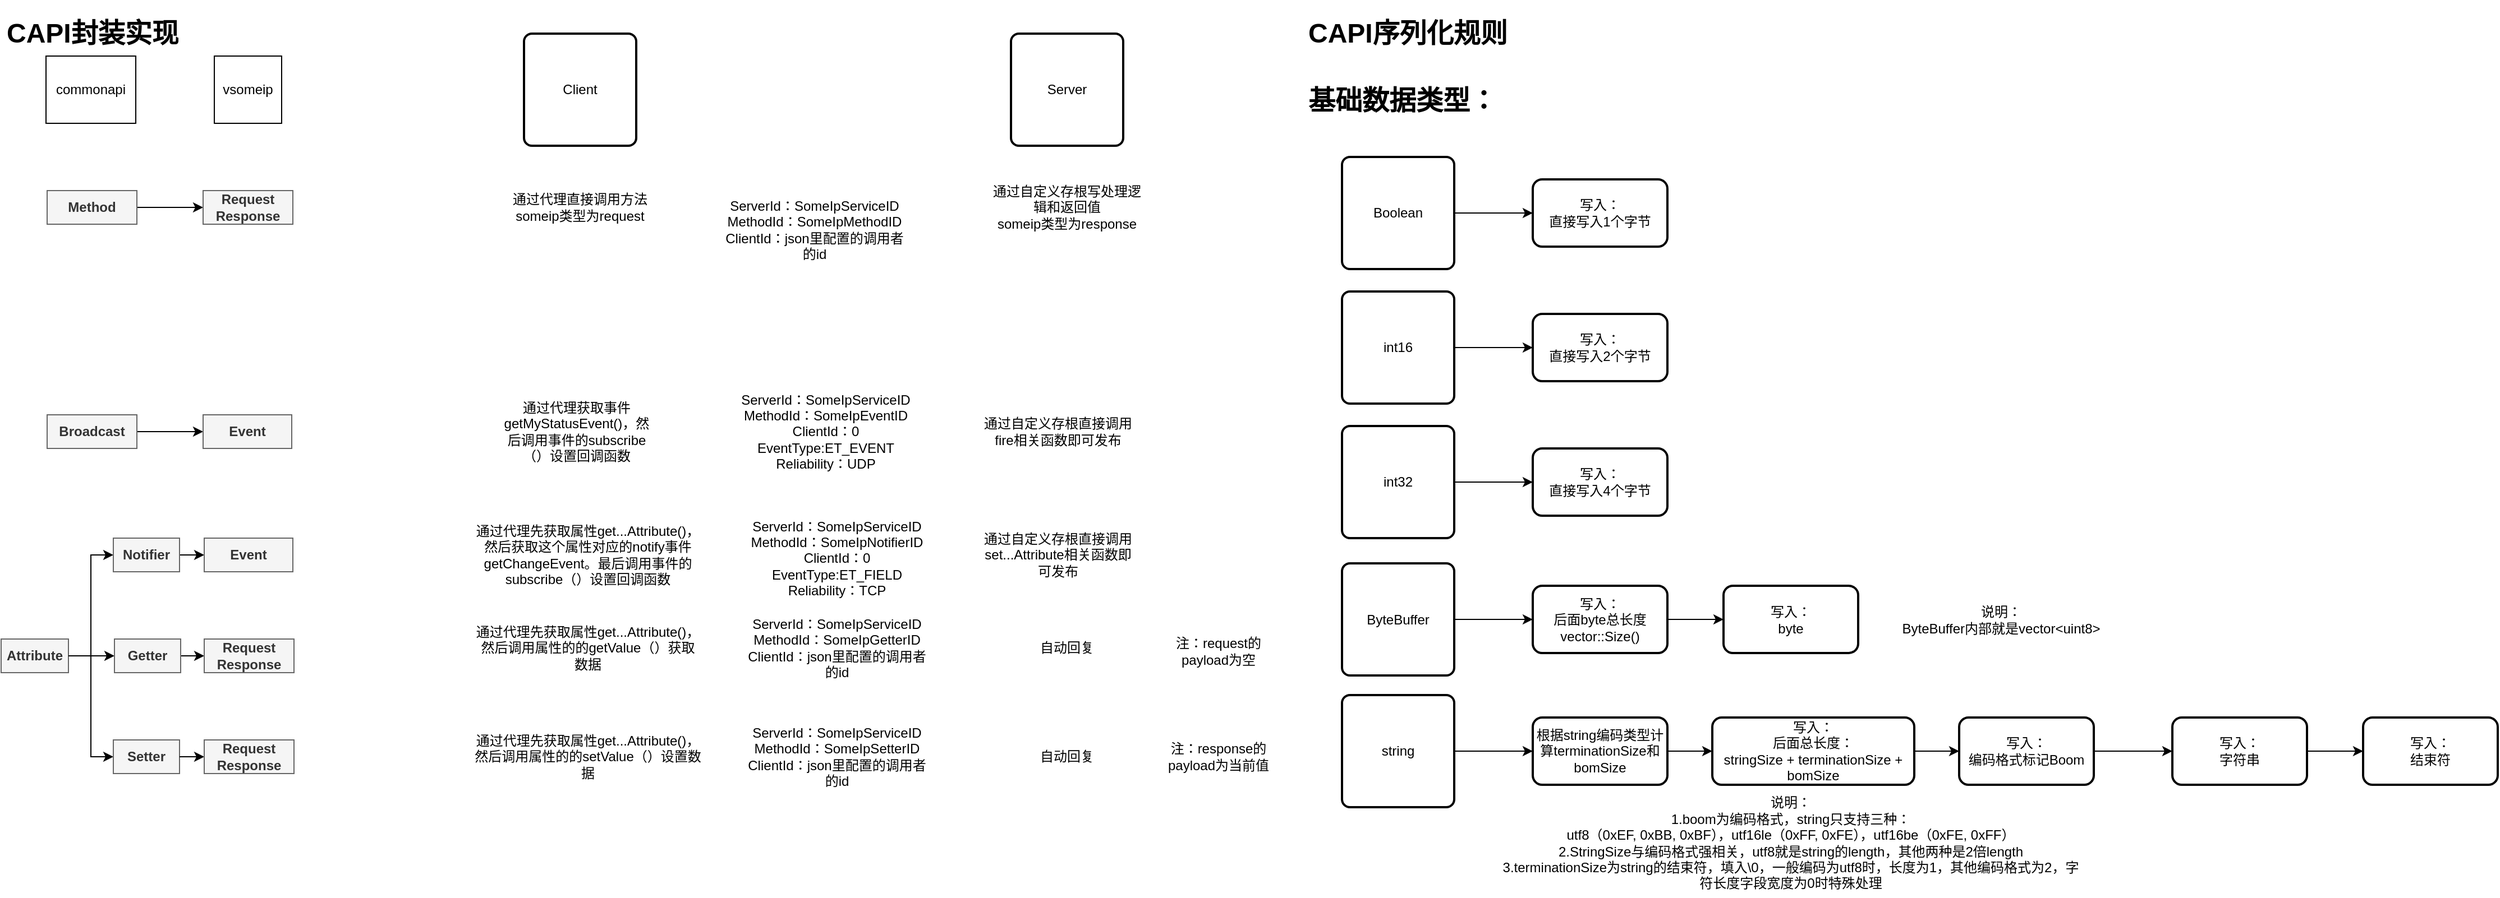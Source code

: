 <mxfile version="18.0.6" type="device"><diagram id="hZ1pwESrEa6yOBvcoKNQ" name="第 1 页"><mxGraphModel dx="2589" dy="-1626" grid="1" gridSize="10" guides="1" tooltips="1" connect="1" arrows="1" fold="1" page="1" pageScale="1" pageWidth="1169" pageHeight="827" math="0" shadow="0"><root><mxCell id="0"/><mxCell id="1" parent="0"/><mxCell id="IYTSFRMUlPZb-1nf8add-149" value="&lt;h1&gt;&lt;/h1&gt;&lt;span style=&quot;font-size: 24px;&quot;&gt;&lt;b&gt;CAPI封装实现&lt;/b&gt;&lt;/span&gt;" style="text;html=1;strokeColor=none;fillColor=none;spacing=5;spacingTop=-20;whiteSpace=wrap;overflow=hidden;rounded=0;" parent="1" vertex="1"><mxGeometry x="-1160" y="2491" width="279" height="40" as="geometry"/></mxCell><mxCell id="IYTSFRMUlPZb-1nf8add-161" style="edgeStyle=orthogonalEdgeStyle;rounded=0;orthogonalLoop=1;jettySize=auto;html=1;entryX=0;entryY=0.5;entryDx=0;entryDy=0;" parent="1" source="IYTSFRMUlPZb-1nf8add-150" target="IYTSFRMUlPZb-1nf8add-160" edge="1"><mxGeometry relative="1" as="geometry"/></mxCell><mxCell id="IYTSFRMUlPZb-1nf8add-150" value="Method" style="text;html=1;align=center;verticalAlign=middle;whiteSpace=wrap;rounded=0;fontStyle=1;fillColor=#f5f5f5;fontColor=#333333;strokeColor=#666666;" parent="1" vertex="1"><mxGeometry x="-1119" y="2651" width="80" height="30" as="geometry"/></mxCell><mxCell id="IYTSFRMUlPZb-1nf8add-151" value="Attribute" style="text;html=1;align=center;verticalAlign=middle;whiteSpace=wrap;rounded=0;fontStyle=1;fillColor=#f5f5f5;fontColor=#333333;strokeColor=#666666;" parent="1" vertex="1"><mxGeometry x="-1160" y="3051" width="60" height="30" as="geometry"/></mxCell><mxCell id="IYTSFRMUlPZb-1nf8add-163" style="edgeStyle=orthogonalEdgeStyle;rounded=0;orthogonalLoop=1;jettySize=auto;html=1;" parent="1" source="IYTSFRMUlPZb-1nf8add-152" target="IYTSFRMUlPZb-1nf8add-162" edge="1"><mxGeometry relative="1" as="geometry"/></mxCell><mxCell id="IYTSFRMUlPZb-1nf8add-152" value="Broadcast" style="text;html=1;align=center;verticalAlign=middle;whiteSpace=wrap;rounded=0;fontStyle=1;fillColor=#f5f5f5;fontColor=#333333;strokeColor=#666666;" parent="1" vertex="1"><mxGeometry x="-1119" y="2851" width="80" height="30" as="geometry"/></mxCell><mxCell id="IYTSFRMUlPZb-1nf8add-153" value="Client" style="rounded=1;whiteSpace=wrap;html=1;absoluteArcSize=1;arcSize=14;strokeWidth=2;" parent="1" vertex="1"><mxGeometry x="-694" y="2511" width="100" height="100" as="geometry"/></mxCell><mxCell id="IYTSFRMUlPZb-1nf8add-154" value="Server" style="rounded=1;whiteSpace=wrap;html=1;absoluteArcSize=1;arcSize=14;strokeWidth=2;" parent="1" vertex="1"><mxGeometry x="-260" y="2511" width="100" height="100" as="geometry"/></mxCell><mxCell id="IYTSFRMUlPZb-1nf8add-155" value="通过代理直接调用方法&lt;br&gt;someip类型为request" style="text;html=1;strokeColor=none;fillColor=none;align=center;verticalAlign=middle;whiteSpace=wrap;rounded=0;" parent="1" vertex="1"><mxGeometry x="-711" y="2636" width="134" height="60" as="geometry"/></mxCell><mxCell id="IYTSFRMUlPZb-1nf8add-156" value="通过自定义存根写处理逻辑和返回值&lt;br&gt;someip类型为response" style="text;html=1;strokeColor=none;fillColor=none;align=center;verticalAlign=middle;whiteSpace=wrap;rounded=0;" parent="1" vertex="1"><mxGeometry x="-277" y="2636" width="134" height="60" as="geometry"/></mxCell><mxCell id="IYTSFRMUlPZb-1nf8add-157" value="vsomeip" style="rounded=0;whiteSpace=wrap;html=1;" parent="1" vertex="1"><mxGeometry x="-970" y="2531" width="60" height="60" as="geometry"/></mxCell><mxCell id="IYTSFRMUlPZb-1nf8add-158" value="commonapi" style="rounded=0;whiteSpace=wrap;html=1;" parent="1" vertex="1"><mxGeometry x="-1120" y="2531" width="80" height="60" as="geometry"/></mxCell><mxCell id="IYTSFRMUlPZb-1nf8add-160" value="Request Response" style="text;html=1;align=center;verticalAlign=middle;whiteSpace=wrap;rounded=0;fontStyle=1;fillColor=#f5f5f5;fontColor=#333333;strokeColor=#666666;" parent="1" vertex="1"><mxGeometry x="-980" y="2651" width="80" height="30" as="geometry"/></mxCell><mxCell id="IYTSFRMUlPZb-1nf8add-162" value="Event" style="text;html=1;align=center;verticalAlign=middle;whiteSpace=wrap;rounded=0;fontStyle=1;fillColor=#f5f5f5;fontColor=#333333;strokeColor=#666666;" parent="1" vertex="1"><mxGeometry x="-980" y="2851" width="79" height="30" as="geometry"/></mxCell><mxCell id="IYTSFRMUlPZb-1nf8add-164" value="通过代理获取事件getMyStatusEvent()，然后调用事件的subscribe（）设置回调函数" style="text;html=1;strokeColor=none;fillColor=none;align=center;verticalAlign=middle;whiteSpace=wrap;rounded=0;" parent="1" vertex="1"><mxGeometry x="-714" y="2836" width="134" height="60" as="geometry"/></mxCell><mxCell id="IYTSFRMUlPZb-1nf8add-165" value="通过自定义存根直接调用fire相关函数即可发布" style="text;html=1;strokeColor=none;fillColor=none;align=center;verticalAlign=middle;whiteSpace=wrap;rounded=0;" parent="1" vertex="1"><mxGeometry x="-285" y="2836" width="134" height="60" as="geometry"/></mxCell><mxCell id="IYTSFRMUlPZb-1nf8add-166" style="edgeStyle=orthogonalEdgeStyle;rounded=0;orthogonalLoop=1;jettySize=auto;html=1;exitX=1;exitY=0.5;exitDx=0;exitDy=0;entryX=0;entryY=0.5;entryDx=0;entryDy=0;" parent="1" source="IYTSFRMUlPZb-1nf8add-151" target="IYTSFRMUlPZb-1nf8add-169" edge="1"><mxGeometry relative="1" as="geometry"><mxPoint x="-1028" y="3066" as="sourcePoint"/></mxGeometry></mxCell><mxCell id="IYTSFRMUlPZb-1nf8add-167" style="edgeStyle=orthogonalEdgeStyle;rounded=0;orthogonalLoop=1;jettySize=auto;html=1;entryX=0;entryY=0.5;entryDx=0;entryDy=0;exitX=1;exitY=0.5;exitDx=0;exitDy=0;" parent="1" source="IYTSFRMUlPZb-1nf8add-151" target="IYTSFRMUlPZb-1nf8add-170" edge="1"><mxGeometry relative="1" as="geometry"><mxPoint x="-1028" y="3066" as="sourcePoint"/></mxGeometry></mxCell><mxCell id="IYTSFRMUlPZb-1nf8add-168" style="edgeStyle=orthogonalEdgeStyle;rounded=0;orthogonalLoop=1;jettySize=auto;html=1;entryX=0;entryY=0.5;entryDx=0;entryDy=0;exitX=1;exitY=0.5;exitDx=0;exitDy=0;" parent="1" source="IYTSFRMUlPZb-1nf8add-151" target="IYTSFRMUlPZb-1nf8add-171" edge="1"><mxGeometry relative="1" as="geometry"><mxPoint x="-1028" y="3066" as="sourcePoint"/></mxGeometry></mxCell><mxCell id="IYTSFRMUlPZb-1nf8add-173" style="edgeStyle=orthogonalEdgeStyle;rounded=0;orthogonalLoop=1;jettySize=auto;html=1;entryX=0;entryY=0.5;entryDx=0;entryDy=0;" parent="1" source="IYTSFRMUlPZb-1nf8add-169" target="IYTSFRMUlPZb-1nf8add-172" edge="1"><mxGeometry relative="1" as="geometry"/></mxCell><mxCell id="IYTSFRMUlPZb-1nf8add-169" value="Notifier" style="text;html=1;align=center;verticalAlign=middle;whiteSpace=wrap;rounded=0;fontStyle=1;fillColor=#f5f5f5;fontColor=#333333;strokeColor=#666666;" parent="1" vertex="1"><mxGeometry x="-1060" y="2961" width="59" height="30" as="geometry"/></mxCell><mxCell id="IYTSFRMUlPZb-1nf8add-180" style="edgeStyle=orthogonalEdgeStyle;rounded=0;orthogonalLoop=1;jettySize=auto;html=1;entryX=0;entryY=0.5;entryDx=0;entryDy=0;" parent="1" source="IYTSFRMUlPZb-1nf8add-170" target="IYTSFRMUlPZb-1nf8add-179" edge="1"><mxGeometry relative="1" as="geometry"/></mxCell><mxCell id="IYTSFRMUlPZb-1nf8add-170" value="Getter" style="text;html=1;align=center;verticalAlign=middle;whiteSpace=wrap;rounded=0;fontStyle=1;fillColor=#f5f5f5;fontColor=#333333;strokeColor=#666666;" parent="1" vertex="1"><mxGeometry x="-1059" y="3051" width="59" height="30" as="geometry"/></mxCell><mxCell id="IYTSFRMUlPZb-1nf8add-171" value="Setter" style="text;html=1;align=center;verticalAlign=middle;whiteSpace=wrap;rounded=0;fontStyle=1;fillColor=#f5f5f5;fontColor=#333333;strokeColor=#666666;" parent="1" vertex="1"><mxGeometry x="-1060" y="3141" width="59" height="30" as="geometry"/></mxCell><mxCell id="IYTSFRMUlPZb-1nf8add-172" value="Event" style="text;html=1;align=center;verticalAlign=middle;whiteSpace=wrap;rounded=0;fontStyle=1;fillColor=#f5f5f5;fontColor=#333333;strokeColor=#666666;" parent="1" vertex="1"><mxGeometry x="-979" y="2961" width="79" height="30" as="geometry"/></mxCell><mxCell id="IYTSFRMUlPZb-1nf8add-174" value="通过代理先获取属性get...Attribute()，然后获取这个属性对应的notify事件getChangeEvent。最后调用事件的subscribe（）设置回调函数" style="text;html=1;strokeColor=none;fillColor=none;align=center;verticalAlign=middle;whiteSpace=wrap;rounded=0;" parent="1" vertex="1"><mxGeometry x="-739" y="2934.75" width="204" height="82.5" as="geometry"/></mxCell><mxCell id="IYTSFRMUlPZb-1nf8add-175" value="通过自定义存根直接调用set...Attribute相关函数即可发布" style="text;html=1;strokeColor=none;fillColor=none;align=center;verticalAlign=middle;whiteSpace=wrap;rounded=0;" parent="1" vertex="1"><mxGeometry x="-285" y="2946" width="134" height="60" as="geometry"/></mxCell><mxCell id="IYTSFRMUlPZb-1nf8add-176" value="ServerId：SomeIpServiceID&lt;br&gt;MethodId：SomeIpNotifierID&lt;br&gt;ClientId：0&lt;br&gt;EventType:ET_FIELD&lt;br&gt;Reliability：TCP" style="text;html=1;strokeColor=none;fillColor=none;align=center;verticalAlign=middle;whiteSpace=wrap;rounded=0;" parent="1" vertex="1"><mxGeometry x="-500" y="2941.25" width="170" height="76" as="geometry"/></mxCell><mxCell id="IYTSFRMUlPZb-1nf8add-177" value="ServerId：SomeIpServiceID&lt;br&gt;MethodId：SomeIpEventID&lt;br&gt;ClientId：0&lt;br&gt;EventType:ET_EVENT&lt;br&gt;Reliability：UDP" style="text;html=1;strokeColor=none;fillColor=none;align=center;verticalAlign=middle;whiteSpace=wrap;rounded=0;" parent="1" vertex="1"><mxGeometry x="-510" y="2826.5" width="170" height="79" as="geometry"/></mxCell><mxCell id="IYTSFRMUlPZb-1nf8add-178" value="ServerId：SomeIpServiceID&lt;br&gt;MethodId：SomeIpMethodID&lt;br&gt;ClientId：json里配置的调用者的id" style="text;html=1;strokeColor=none;fillColor=none;align=center;verticalAlign=middle;whiteSpace=wrap;rounded=0;" parent="1" vertex="1"><mxGeometry x="-520" y="2651" width="170" height="70" as="geometry"/></mxCell><mxCell id="IYTSFRMUlPZb-1nf8add-179" value="Request Response" style="text;html=1;align=center;verticalAlign=middle;whiteSpace=wrap;rounded=0;fontStyle=1;fillColor=#f5f5f5;fontColor=#333333;strokeColor=#666666;" parent="1" vertex="1"><mxGeometry x="-979" y="3051" width="80" height="30" as="geometry"/></mxCell><mxCell id="IYTSFRMUlPZb-1nf8add-181" value="通过代理先获取属性get...Attribute()，然后调用属性的的getValue（）获取数据" style="text;html=1;strokeColor=none;fillColor=none;align=center;verticalAlign=middle;whiteSpace=wrap;rounded=0;" parent="1" vertex="1"><mxGeometry x="-739" y="3017.25" width="204" height="82.5" as="geometry"/></mxCell><mxCell id="IYTSFRMUlPZb-1nf8add-183" value="ServerId：SomeIpServiceID&lt;br&gt;MethodId：SomeIpGetterID&lt;br&gt;ClientId：json里配置的调用者的id" style="text;html=1;strokeColor=none;fillColor=none;align=center;verticalAlign=middle;whiteSpace=wrap;rounded=0;" parent="1" vertex="1"><mxGeometry x="-500" y="3023.5" width="170" height="70" as="geometry"/></mxCell><mxCell id="IYTSFRMUlPZb-1nf8add-184" value="自动回复" style="text;html=1;strokeColor=none;fillColor=none;align=center;verticalAlign=middle;whiteSpace=wrap;rounded=0;" parent="1" vertex="1"><mxGeometry x="-277" y="3028.5" width="134" height="60" as="geometry"/></mxCell><mxCell id="IYTSFRMUlPZb-1nf8add-185" value="通过代理先获取属性get...Attribute()，然后调用属性的的setValue（）设置数据" style="text;html=1;strokeColor=none;fillColor=none;align=center;verticalAlign=middle;whiteSpace=wrap;rounded=0;" parent="1" vertex="1"><mxGeometry x="-739" y="3114.75" width="204" height="82.5" as="geometry"/></mxCell><mxCell id="IYTSFRMUlPZb-1nf8add-186" value="ServerId：SomeIpServiceID&lt;br&gt;MethodId：SomeIpSetterID&lt;br&gt;ClientId：json里配置的调用者的id" style="text;html=1;strokeColor=none;fillColor=none;align=center;verticalAlign=middle;whiteSpace=wrap;rounded=0;" parent="1" vertex="1"><mxGeometry x="-500" y="3121" width="170" height="70" as="geometry"/></mxCell><mxCell id="IYTSFRMUlPZb-1nf8add-187" value="自动回复" style="text;html=1;strokeColor=none;fillColor=none;align=center;verticalAlign=middle;whiteSpace=wrap;rounded=0;" parent="1" vertex="1"><mxGeometry x="-277" y="3126" width="134" height="60" as="geometry"/></mxCell><mxCell id="IYTSFRMUlPZb-1nf8add-188" style="edgeStyle=orthogonalEdgeStyle;rounded=0;orthogonalLoop=1;jettySize=auto;html=1;entryX=0;entryY=0.5;entryDx=0;entryDy=0;exitX=1;exitY=0.5;exitDx=0;exitDy=0;" parent="1" source="IYTSFRMUlPZb-1nf8add-171" target="IYTSFRMUlPZb-1nf8add-189" edge="1"><mxGeometry relative="1" as="geometry"><mxPoint x="-924" y="3156" as="sourcePoint"/></mxGeometry></mxCell><mxCell id="IYTSFRMUlPZb-1nf8add-189" value="Request Response" style="text;html=1;align=center;verticalAlign=middle;whiteSpace=wrap;rounded=0;fontStyle=1;fillColor=#f5f5f5;fontColor=#333333;strokeColor=#666666;" parent="1" vertex="1"><mxGeometry x="-979" y="3141" width="80" height="30" as="geometry"/></mxCell><mxCell id="IYTSFRMUlPZb-1nf8add-190" value="注：request的payload为空" style="text;html=1;strokeColor=none;fillColor=none;align=center;verticalAlign=middle;whiteSpace=wrap;rounded=0;" parent="1" vertex="1"><mxGeometry x="-130" y="3043.5" width="110" height="37.5" as="geometry"/></mxCell><mxCell id="IYTSFRMUlPZb-1nf8add-191" value="注：response的payload为当前值" style="text;html=1;strokeColor=none;fillColor=none;align=center;verticalAlign=middle;whiteSpace=wrap;rounded=0;" parent="1" vertex="1"><mxGeometry x="-130" y="3137.25" width="110" height="37.5" as="geometry"/></mxCell><mxCell id="IYTSFRMUlPZb-1nf8add-193" value="&lt;h1&gt;&lt;/h1&gt;&lt;span style=&quot;font-size: 24px;&quot;&gt;&lt;b&gt;CAPI序列化规则&lt;/b&gt;&lt;/span&gt;" style="text;html=1;strokeColor=none;fillColor=none;spacing=5;spacingTop=-20;whiteSpace=wrap;overflow=hidden;rounded=0;" parent="1" vertex="1"><mxGeometry y="2491" width="200" height="40" as="geometry"/></mxCell><mxCell id="IYTSFRMUlPZb-1nf8add-196" value="" style="edgeStyle=orthogonalEdgeStyle;rounded=0;orthogonalLoop=1;jettySize=auto;html=1;" parent="1" source="IYTSFRMUlPZb-1nf8add-194" target="IYTSFRMUlPZb-1nf8add-195" edge="1"><mxGeometry relative="1" as="geometry"/></mxCell><mxCell id="IYTSFRMUlPZb-1nf8add-194" value="int16" style="rounded=1;whiteSpace=wrap;html=1;absoluteArcSize=1;arcSize=14;strokeWidth=2;" parent="1" vertex="1"><mxGeometry x="35" y="2741" width="100" height="100" as="geometry"/></mxCell><mxCell id="IYTSFRMUlPZb-1nf8add-195" value="写入：&lt;br&gt;直接写入2个字节" style="whiteSpace=wrap;html=1;rounded=1;arcSize=14;strokeWidth=2;" parent="1" vertex="1"><mxGeometry x="205" y="2761" width="120" height="60" as="geometry"/></mxCell><mxCell id="IYTSFRMUlPZb-1nf8add-199" value="" style="edgeStyle=orthogonalEdgeStyle;rounded=0;orthogonalLoop=1;jettySize=auto;html=1;" parent="1" source="IYTSFRMUlPZb-1nf8add-197" target="IYTSFRMUlPZb-1nf8add-198" edge="1"><mxGeometry relative="1" as="geometry"/></mxCell><mxCell id="IYTSFRMUlPZb-1nf8add-197" value="string" style="rounded=1;whiteSpace=wrap;html=1;absoluteArcSize=1;arcSize=14;strokeWidth=2;" parent="1" vertex="1"><mxGeometry x="35" y="3101" width="100" height="100" as="geometry"/></mxCell><mxCell id="IYTSFRMUlPZb-1nf8add-201" value="" style="edgeStyle=orthogonalEdgeStyle;rounded=0;orthogonalLoop=1;jettySize=auto;html=1;" parent="1" source="IYTSFRMUlPZb-1nf8add-198" target="IYTSFRMUlPZb-1nf8add-200" edge="1"><mxGeometry relative="1" as="geometry"/></mxCell><mxCell id="IYTSFRMUlPZb-1nf8add-198" value="根据string编码类型计算terminationSize和bomSize" style="whiteSpace=wrap;html=1;rounded=1;arcSize=14;strokeWidth=2;" parent="1" vertex="1"><mxGeometry x="205" y="3121" width="120" height="60" as="geometry"/></mxCell><mxCell id="IYTSFRMUlPZb-1nf8add-203" value="" style="edgeStyle=orthogonalEdgeStyle;rounded=0;orthogonalLoop=1;jettySize=auto;html=1;" parent="1" source="IYTSFRMUlPZb-1nf8add-200" target="IYTSFRMUlPZb-1nf8add-202" edge="1"><mxGeometry relative="1" as="geometry"/></mxCell><mxCell id="IYTSFRMUlPZb-1nf8add-200" value="写入：&lt;br&gt;后面总长度：&lt;br&gt;stringSize + terminationSize + bomSize" style="whiteSpace=wrap;html=1;rounded=1;arcSize=14;strokeWidth=2;" parent="1" vertex="1"><mxGeometry x="365" y="3121" width="180" height="60" as="geometry"/></mxCell><mxCell id="IYTSFRMUlPZb-1nf8add-206" value="" style="edgeStyle=orthogonalEdgeStyle;rounded=0;orthogonalLoop=1;jettySize=auto;html=1;" parent="1" source="IYTSFRMUlPZb-1nf8add-202" target="IYTSFRMUlPZb-1nf8add-205" edge="1"><mxGeometry relative="1" as="geometry"/></mxCell><mxCell id="IYTSFRMUlPZb-1nf8add-202" value="写入：&lt;br&gt;编码格式标记Boom" style="whiteSpace=wrap;html=1;rounded=1;arcSize=14;strokeWidth=2;" parent="1" vertex="1"><mxGeometry x="585" y="3121" width="120" height="60" as="geometry"/></mxCell><mxCell id="IYTSFRMUlPZb-1nf8add-204" value="说明：&lt;br&gt;1.boom为编码格式，string只支持三种：&lt;br&gt;utf8（0xEF, 0xBB, 0xBF），utf16le（0xFF, 0xFE），utf16be（0xFE, 0xFF）&lt;br&gt;2.StringSize与编码格式强相关，utf8就是string的length，其他两种是2倍length&lt;br&gt;3.terminationSize为string的结束符，填入\0，一般编码为utf8时，长度为1，其他编码格式为2，字符长度字段宽度为0时特殊处理" style="text;html=1;strokeColor=none;fillColor=none;align=center;verticalAlign=middle;whiteSpace=wrap;rounded=0;" parent="1" vertex="1"><mxGeometry x="175" y="3184.75" width="520" height="96.25" as="geometry"/></mxCell><mxCell id="IYTSFRMUlPZb-1nf8add-208" value="" style="edgeStyle=orthogonalEdgeStyle;rounded=0;orthogonalLoop=1;jettySize=auto;html=1;" parent="1" source="IYTSFRMUlPZb-1nf8add-205" target="IYTSFRMUlPZb-1nf8add-207" edge="1"><mxGeometry relative="1" as="geometry"/></mxCell><mxCell id="IYTSFRMUlPZb-1nf8add-205" value="写入：&lt;br&gt;字符串" style="whiteSpace=wrap;html=1;rounded=1;arcSize=14;strokeWidth=2;" parent="1" vertex="1"><mxGeometry x="775" y="3121" width="120" height="60" as="geometry"/></mxCell><mxCell id="IYTSFRMUlPZb-1nf8add-207" value="写入：&lt;br&gt;结束符" style="whiteSpace=wrap;html=1;rounded=1;arcSize=14;strokeWidth=2;" parent="1" vertex="1"><mxGeometry x="945" y="3121" width="120" height="60" as="geometry"/></mxCell><mxCell id="IYTSFRMUlPZb-1nf8add-209" value="" style="edgeStyle=orthogonalEdgeStyle;rounded=0;orthogonalLoop=1;jettySize=auto;html=1;" parent="1" source="IYTSFRMUlPZb-1nf8add-210" target="IYTSFRMUlPZb-1nf8add-211" edge="1"><mxGeometry relative="1" as="geometry"/></mxCell><mxCell id="IYTSFRMUlPZb-1nf8add-210" value="ByteBuffer" style="rounded=1;whiteSpace=wrap;html=1;absoluteArcSize=1;arcSize=14;strokeWidth=2;" parent="1" vertex="1"><mxGeometry x="35" y="2983.5" width="100" height="100" as="geometry"/></mxCell><mxCell id="IYTSFRMUlPZb-1nf8add-213" style="edgeStyle=orthogonalEdgeStyle;rounded=0;orthogonalLoop=1;jettySize=auto;html=1;entryX=0;entryY=0.5;entryDx=0;entryDy=0;" parent="1" source="IYTSFRMUlPZb-1nf8add-211" target="IYTSFRMUlPZb-1nf8add-212" edge="1"><mxGeometry relative="1" as="geometry"/></mxCell><mxCell id="IYTSFRMUlPZb-1nf8add-211" value="写入：&lt;br&gt;后面byte总长度vector::Size()" style="whiteSpace=wrap;html=1;rounded=1;arcSize=14;strokeWidth=2;" parent="1" vertex="1"><mxGeometry x="205" y="3003.5" width="120" height="60" as="geometry"/></mxCell><mxCell id="IYTSFRMUlPZb-1nf8add-212" value="写入：&lt;br&gt;byte" style="whiteSpace=wrap;html=1;rounded=1;arcSize=14;strokeWidth=2;" parent="1" vertex="1"><mxGeometry x="375" y="3003.5" width="120" height="60" as="geometry"/></mxCell><mxCell id="IYTSFRMUlPZb-1nf8add-214" value="说明：&lt;br&gt;ByteBuffer内部就是vector&amp;lt;uint8&amp;gt;" style="text;html=1;strokeColor=none;fillColor=none;align=center;verticalAlign=middle;whiteSpace=wrap;rounded=0;" parent="1" vertex="1"><mxGeometry x="515" y="3013.5" width="215" height="40" as="geometry"/></mxCell><mxCell id="IYTSFRMUlPZb-1nf8add-215" value="" style="edgeStyle=orthogonalEdgeStyle;rounded=0;orthogonalLoop=1;jettySize=auto;html=1;" parent="1" source="IYTSFRMUlPZb-1nf8add-216" target="IYTSFRMUlPZb-1nf8add-217" edge="1"><mxGeometry relative="1" as="geometry"/></mxCell><mxCell id="IYTSFRMUlPZb-1nf8add-216" value="int32" style="rounded=1;whiteSpace=wrap;html=1;absoluteArcSize=1;arcSize=14;strokeWidth=2;" parent="1" vertex="1"><mxGeometry x="35" y="2861" width="100" height="100" as="geometry"/></mxCell><mxCell id="IYTSFRMUlPZb-1nf8add-217" value="写入：&lt;br&gt;直接写入4个字节" style="whiteSpace=wrap;html=1;rounded=1;arcSize=14;strokeWidth=2;" parent="1" vertex="1"><mxGeometry x="205" y="2881" width="120" height="60" as="geometry"/></mxCell><mxCell id="IYTSFRMUlPZb-1nf8add-218" value="" style="edgeStyle=orthogonalEdgeStyle;rounded=0;orthogonalLoop=1;jettySize=auto;html=1;" parent="1" source="IYTSFRMUlPZb-1nf8add-219" target="IYTSFRMUlPZb-1nf8add-220" edge="1"><mxGeometry relative="1" as="geometry"/></mxCell><mxCell id="IYTSFRMUlPZb-1nf8add-219" value="Boolean" style="rounded=1;whiteSpace=wrap;html=1;absoluteArcSize=1;arcSize=14;strokeWidth=2;" parent="1" vertex="1"><mxGeometry x="35" y="2621" width="100" height="100" as="geometry"/></mxCell><mxCell id="IYTSFRMUlPZb-1nf8add-220" value="写入：&lt;br&gt;直接写入1个字节" style="whiteSpace=wrap;html=1;rounded=1;arcSize=14;strokeWidth=2;" parent="1" vertex="1"><mxGeometry x="205" y="2641" width="120" height="60" as="geometry"/></mxCell><mxCell id="IYTSFRMUlPZb-1nf8add-221" value="&lt;h1&gt;&lt;/h1&gt;&lt;span style=&quot;font-size: 24px;&quot;&gt;&lt;b&gt;基础数据类型：&lt;/b&gt;&lt;/span&gt;" style="text;html=1;strokeColor=none;fillColor=none;spacing=5;spacingTop=-20;whiteSpace=wrap;overflow=hidden;rounded=0;" parent="1" vertex="1"><mxGeometry y="2551" width="200" height="40" as="geometry"/></mxCell></root></mxGraphModel></diagram></mxfile>